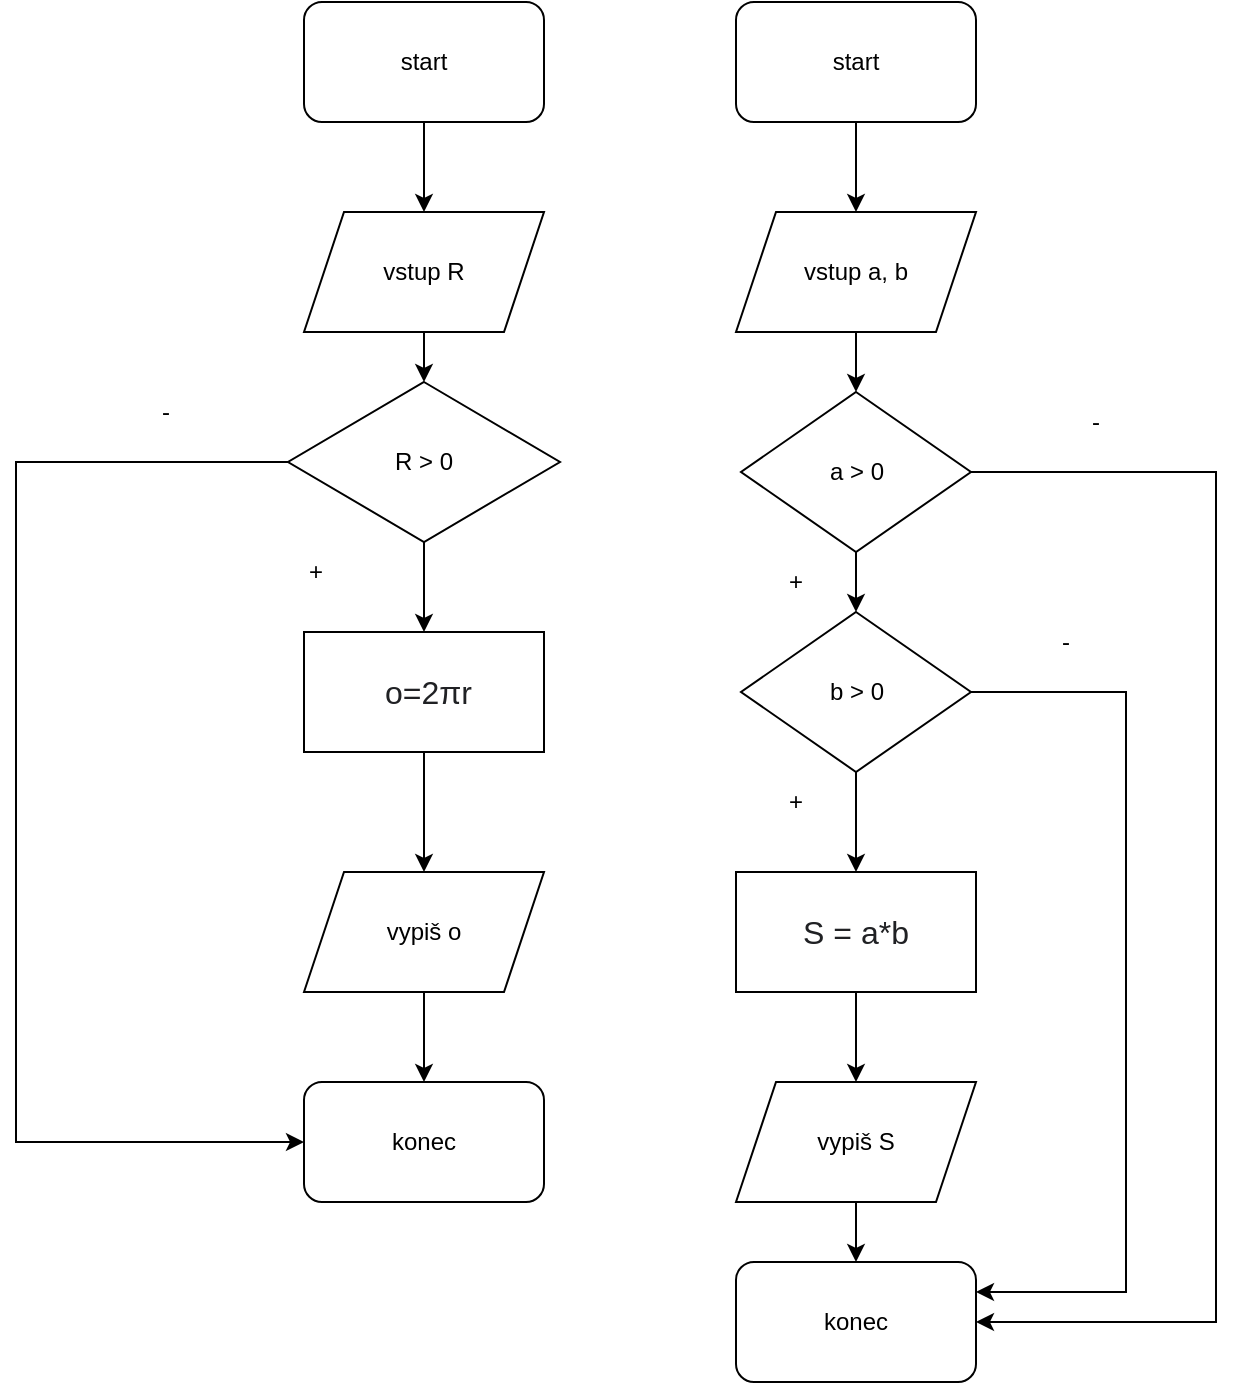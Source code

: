 <mxfile version="20.4.0" type="device"><diagram id="gvtwC9HedPmv7yuUzfSM" name="Stránka-1"><mxGraphModel dx="782" dy="738" grid="1" gridSize="15" guides="1" tooltips="1" connect="1" arrows="1" fold="1" page="1" pageScale="1" pageWidth="827" pageHeight="1169" math="0" shadow="0"><root><mxCell id="0"/><mxCell id="1" parent="0"/><mxCell id="xFsl0ieaOcAwNelAIbSM-3" value="" style="edgeStyle=orthogonalEdgeStyle;rounded=0;orthogonalLoop=1;jettySize=auto;html=1;" edge="1" parent="1" source="xFsl0ieaOcAwNelAIbSM-1" target="xFsl0ieaOcAwNelAIbSM-2"><mxGeometry relative="1" as="geometry"/></mxCell><mxCell id="xFsl0ieaOcAwNelAIbSM-1" value="start" style="rounded=1;whiteSpace=wrap;html=1;" vertex="1" parent="1"><mxGeometry x="354" y="45" width="120" height="60" as="geometry"/></mxCell><mxCell id="xFsl0ieaOcAwNelAIbSM-30" style="edgeStyle=orthogonalEdgeStyle;rounded=0;orthogonalLoop=1;jettySize=auto;html=1;exitX=0.5;exitY=1;exitDx=0;exitDy=0;entryX=0.5;entryY=0;entryDx=0;entryDy=0;" edge="1" parent="1" source="xFsl0ieaOcAwNelAIbSM-2" target="xFsl0ieaOcAwNelAIbSM-19"><mxGeometry relative="1" as="geometry"/></mxCell><mxCell id="xFsl0ieaOcAwNelAIbSM-2" value="vstup R" style="shape=parallelogram;perimeter=parallelogramPerimeter;whiteSpace=wrap;html=1;fixedSize=1;" vertex="1" parent="1"><mxGeometry x="354" y="150" width="120" height="60" as="geometry"/></mxCell><mxCell id="xFsl0ieaOcAwNelAIbSM-7" value="" style="edgeStyle=orthogonalEdgeStyle;rounded=0;orthogonalLoop=1;jettySize=auto;html=1;" edge="1" parent="1" source="xFsl0ieaOcAwNelAIbSM-4" target="xFsl0ieaOcAwNelAIbSM-6"><mxGeometry relative="1" as="geometry"/></mxCell><mxCell id="xFsl0ieaOcAwNelAIbSM-4" value="&lt;div style=&quot;text-align: left;&quot;&gt;&lt;/div&gt;&lt;span style=&quot;color: rgb(32, 33, 36); font-family: arial, sans-serif; font-size: 16px; text-align: left; background-color: rgb(255, 255, 255);&quot;&gt;&amp;nbsp;o=2πr&lt;/span&gt;" style="whiteSpace=wrap;html=1;" vertex="1" parent="1"><mxGeometry x="354" y="360" width="120" height="60" as="geometry"/></mxCell><mxCell id="xFsl0ieaOcAwNelAIbSM-9" value="" style="edgeStyle=orthogonalEdgeStyle;rounded=0;orthogonalLoop=1;jettySize=auto;html=1;" edge="1" parent="1" source="xFsl0ieaOcAwNelAIbSM-6" target="xFsl0ieaOcAwNelAIbSM-8"><mxGeometry relative="1" as="geometry"/></mxCell><mxCell id="xFsl0ieaOcAwNelAIbSM-6" value="vypiš o" style="shape=parallelogram;perimeter=parallelogramPerimeter;whiteSpace=wrap;html=1;fixedSize=1;" vertex="1" parent="1"><mxGeometry x="354" y="480" width="120" height="60" as="geometry"/></mxCell><mxCell id="xFsl0ieaOcAwNelAIbSM-8" value="konec" style="rounded=1;whiteSpace=wrap;html=1;" vertex="1" parent="1"><mxGeometry x="354" y="585" width="120" height="60" as="geometry"/></mxCell><mxCell id="xFsl0ieaOcAwNelAIbSM-15" value="" style="edgeStyle=orthogonalEdgeStyle;rounded=0;orthogonalLoop=1;jettySize=auto;html=1;" edge="1" parent="1" source="xFsl0ieaOcAwNelAIbSM-10" target="xFsl0ieaOcAwNelAIbSM-11"><mxGeometry relative="1" as="geometry"/></mxCell><mxCell id="xFsl0ieaOcAwNelAIbSM-10" value="start" style="rounded=1;whiteSpace=wrap;html=1;" vertex="1" parent="1"><mxGeometry x="570" y="45" width="120" height="60" as="geometry"/></mxCell><mxCell id="xFsl0ieaOcAwNelAIbSM-26" value="" style="edgeStyle=orthogonalEdgeStyle;rounded=0;orthogonalLoop=1;jettySize=auto;html=1;" edge="1" parent="1" source="xFsl0ieaOcAwNelAIbSM-11" target="xFsl0ieaOcAwNelAIbSM-24"><mxGeometry relative="1" as="geometry"/></mxCell><mxCell id="xFsl0ieaOcAwNelAIbSM-11" value="vstup a, b" style="shape=parallelogram;perimeter=parallelogramPerimeter;whiteSpace=wrap;html=1;fixedSize=1;" vertex="1" parent="1"><mxGeometry x="570" y="150" width="120" height="60" as="geometry"/></mxCell><mxCell id="xFsl0ieaOcAwNelAIbSM-17" value="" style="edgeStyle=orthogonalEdgeStyle;rounded=0;orthogonalLoop=1;jettySize=auto;html=1;" edge="1" parent="1" source="xFsl0ieaOcAwNelAIbSM-12" target="xFsl0ieaOcAwNelAIbSM-13"><mxGeometry relative="1" as="geometry"/></mxCell><mxCell id="xFsl0ieaOcAwNelAIbSM-12" value="&lt;div style=&quot;text-align: left;&quot;&gt;&lt;/div&gt;&lt;span style=&quot;color: rgb(32, 33, 36); font-family: arial, sans-serif; font-size: 16px; text-align: left; background-color: rgb(255, 255, 255);&quot;&gt;S = a*b&lt;/span&gt;" style="whiteSpace=wrap;html=1;" vertex="1" parent="1"><mxGeometry x="570" y="480" width="120" height="60" as="geometry"/></mxCell><mxCell id="xFsl0ieaOcAwNelAIbSM-18" value="" style="edgeStyle=orthogonalEdgeStyle;rounded=0;orthogonalLoop=1;jettySize=auto;html=1;" edge="1" parent="1" source="xFsl0ieaOcAwNelAIbSM-13" target="xFsl0ieaOcAwNelAIbSM-14"><mxGeometry relative="1" as="geometry"/></mxCell><mxCell id="xFsl0ieaOcAwNelAIbSM-13" value="vypiš S" style="shape=parallelogram;perimeter=parallelogramPerimeter;whiteSpace=wrap;html=1;fixedSize=1;" vertex="1" parent="1"><mxGeometry x="570" y="585" width="120" height="60" as="geometry"/></mxCell><mxCell id="xFsl0ieaOcAwNelAIbSM-14" value="konec" style="rounded=1;whiteSpace=wrap;html=1;" vertex="1" parent="1"><mxGeometry x="570" y="675" width="120" height="60" as="geometry"/></mxCell><mxCell id="xFsl0ieaOcAwNelAIbSM-28" value="" style="edgeStyle=orthogonalEdgeStyle;rounded=0;orthogonalLoop=1;jettySize=auto;html=1;" edge="1" parent="1" source="xFsl0ieaOcAwNelAIbSM-19" target="xFsl0ieaOcAwNelAIbSM-4"><mxGeometry relative="1" as="geometry"/></mxCell><mxCell id="xFsl0ieaOcAwNelAIbSM-31" style="edgeStyle=orthogonalEdgeStyle;rounded=0;orthogonalLoop=1;jettySize=auto;html=1;exitX=0;exitY=0.5;exitDx=0;exitDy=0;entryX=0;entryY=0.5;entryDx=0;entryDy=0;" edge="1" parent="1" source="xFsl0ieaOcAwNelAIbSM-19" target="xFsl0ieaOcAwNelAIbSM-8"><mxGeometry relative="1" as="geometry"><Array as="points"><mxPoint x="210" y="275"/><mxPoint x="210" y="615"/></Array></mxGeometry></mxCell><mxCell id="xFsl0ieaOcAwNelAIbSM-19" value="R &amp;gt; 0" style="rhombus;whiteSpace=wrap;html=1;" vertex="1" parent="1"><mxGeometry x="346" y="235" width="136" height="80" as="geometry"/></mxCell><mxCell id="xFsl0ieaOcAwNelAIbSM-20" value="+" style="text;html=1;strokeColor=none;fillColor=none;align=center;verticalAlign=middle;whiteSpace=wrap;rounded=0;" vertex="1" parent="1"><mxGeometry x="330" y="315" width="60" height="30" as="geometry"/></mxCell><mxCell id="xFsl0ieaOcAwNelAIbSM-23" value="-" style="text;html=1;strokeColor=none;fillColor=none;align=center;verticalAlign=middle;whiteSpace=wrap;rounded=0;" vertex="1" parent="1"><mxGeometry x="255" y="235" width="60" height="30" as="geometry"/></mxCell><mxCell id="xFsl0ieaOcAwNelAIbSM-33" value="" style="edgeStyle=orthogonalEdgeStyle;rounded=0;orthogonalLoop=1;jettySize=auto;html=1;" edge="1" parent="1" source="xFsl0ieaOcAwNelAIbSM-24" target="xFsl0ieaOcAwNelAIbSM-32"><mxGeometry relative="1" as="geometry"/></mxCell><mxCell id="xFsl0ieaOcAwNelAIbSM-37" style="edgeStyle=orthogonalEdgeStyle;rounded=0;orthogonalLoop=1;jettySize=auto;html=1;exitX=1;exitY=0.5;exitDx=0;exitDy=0;entryX=1;entryY=0.5;entryDx=0;entryDy=0;" edge="1" parent="1" source="xFsl0ieaOcAwNelAIbSM-24" target="xFsl0ieaOcAwNelAIbSM-14"><mxGeometry relative="1" as="geometry"><Array as="points"><mxPoint x="810" y="280"/><mxPoint x="810" y="705"/></Array></mxGeometry></mxCell><mxCell id="xFsl0ieaOcAwNelAIbSM-24" value="a &amp;gt; 0" style="rhombus;whiteSpace=wrap;html=1;" vertex="1" parent="1"><mxGeometry x="572.5" y="240" width="115" height="80" as="geometry"/></mxCell><mxCell id="xFsl0ieaOcAwNelAIbSM-29" style="edgeStyle=orthogonalEdgeStyle;rounded=0;orthogonalLoop=1;jettySize=auto;html=1;exitX=0.5;exitY=1;exitDx=0;exitDy=0;" edge="1" parent="1" source="xFsl0ieaOcAwNelAIbSM-24" target="xFsl0ieaOcAwNelAIbSM-24"><mxGeometry relative="1" as="geometry"/></mxCell><mxCell id="xFsl0ieaOcAwNelAIbSM-34" value="" style="edgeStyle=orthogonalEdgeStyle;rounded=0;orthogonalLoop=1;jettySize=auto;html=1;" edge="1" parent="1" source="xFsl0ieaOcAwNelAIbSM-32" target="xFsl0ieaOcAwNelAIbSM-12"><mxGeometry relative="1" as="geometry"/></mxCell><mxCell id="xFsl0ieaOcAwNelAIbSM-38" style="edgeStyle=orthogonalEdgeStyle;rounded=0;orthogonalLoop=1;jettySize=auto;html=1;exitX=1;exitY=0.5;exitDx=0;exitDy=0;entryX=1;entryY=0.25;entryDx=0;entryDy=0;" edge="1" parent="1" source="xFsl0ieaOcAwNelAIbSM-32" target="xFsl0ieaOcAwNelAIbSM-14"><mxGeometry relative="1" as="geometry"><Array as="points"><mxPoint x="765" y="390"/><mxPoint x="765" y="690"/></Array></mxGeometry></mxCell><mxCell id="xFsl0ieaOcAwNelAIbSM-32" value="b &amp;gt; 0" style="rhombus;whiteSpace=wrap;html=1;" vertex="1" parent="1"><mxGeometry x="572.5" y="350" width="115" height="80" as="geometry"/></mxCell><mxCell id="xFsl0ieaOcAwNelAIbSM-35" value="+" style="text;html=1;strokeColor=none;fillColor=none;align=center;verticalAlign=middle;whiteSpace=wrap;rounded=0;" vertex="1" parent="1"><mxGeometry x="570" y="320" width="60" height="30" as="geometry"/></mxCell><mxCell id="xFsl0ieaOcAwNelAIbSM-36" value="+" style="text;html=1;strokeColor=none;fillColor=none;align=center;verticalAlign=middle;whiteSpace=wrap;rounded=0;" vertex="1" parent="1"><mxGeometry x="570" y="430" width="60" height="30" as="geometry"/></mxCell><mxCell id="xFsl0ieaOcAwNelAIbSM-39" value="-" style="text;html=1;strokeColor=none;fillColor=none;align=center;verticalAlign=middle;whiteSpace=wrap;rounded=0;" vertex="1" parent="1"><mxGeometry x="720" y="240" width="60" height="30" as="geometry"/></mxCell><mxCell id="xFsl0ieaOcAwNelAIbSM-40" value="-" style="text;html=1;strokeColor=none;fillColor=none;align=center;verticalAlign=middle;whiteSpace=wrap;rounded=0;" vertex="1" parent="1"><mxGeometry x="705" y="350" width="60" height="30" as="geometry"/></mxCell></root></mxGraphModel></diagram></mxfile>
